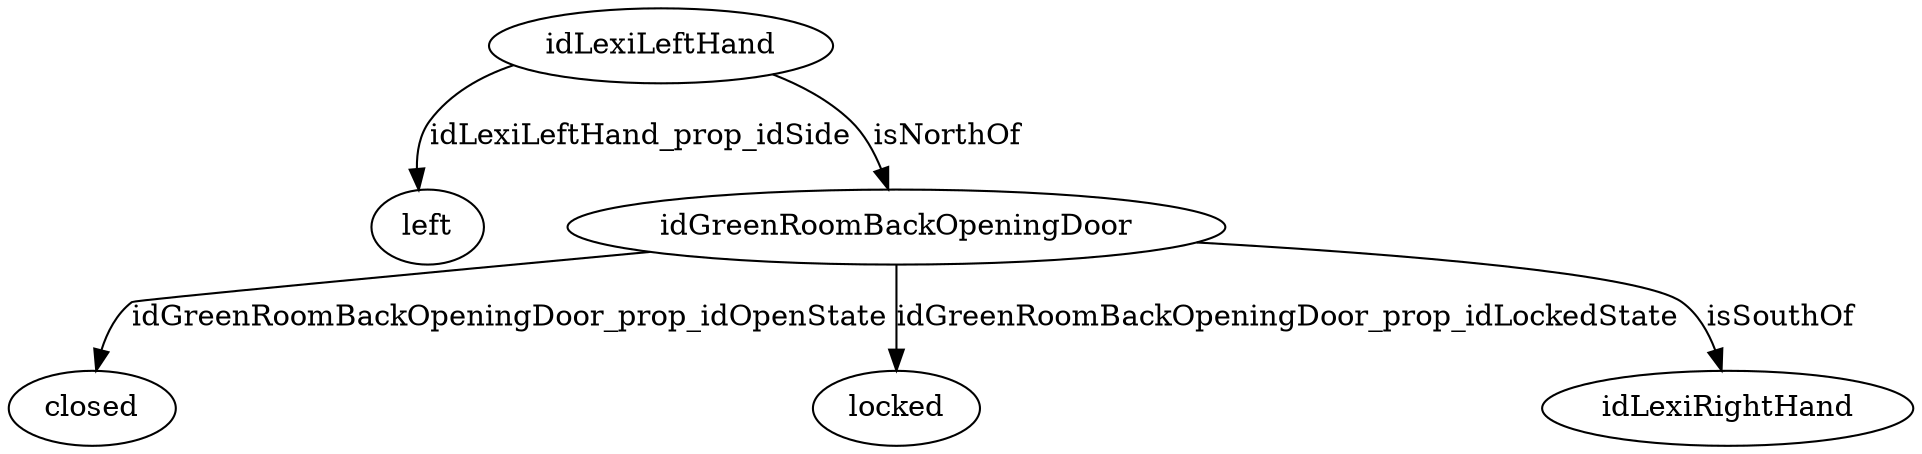 strict digraph  {
idLexiLeftHand [node_type=entity_node, root=root];
left;
idGreenRoomBackOpeningDoor;
closed;
locked;
idLexiRightHand;
idLexiLeftHand -> left  [edge_type=property, label=idLexiLeftHand_prop_idSide];
idLexiLeftHand -> idGreenRoomBackOpeningDoor  [edge_type=relationship, label=isNorthOf];
idGreenRoomBackOpeningDoor -> closed  [edge_type=property, label=idGreenRoomBackOpeningDoor_prop_idOpenState];
idGreenRoomBackOpeningDoor -> locked  [edge_type=property, label=idGreenRoomBackOpeningDoor_prop_idLockedState];
idGreenRoomBackOpeningDoor -> idLexiRightHand  [edge_type=relationship, label=isSouthOf];
}
